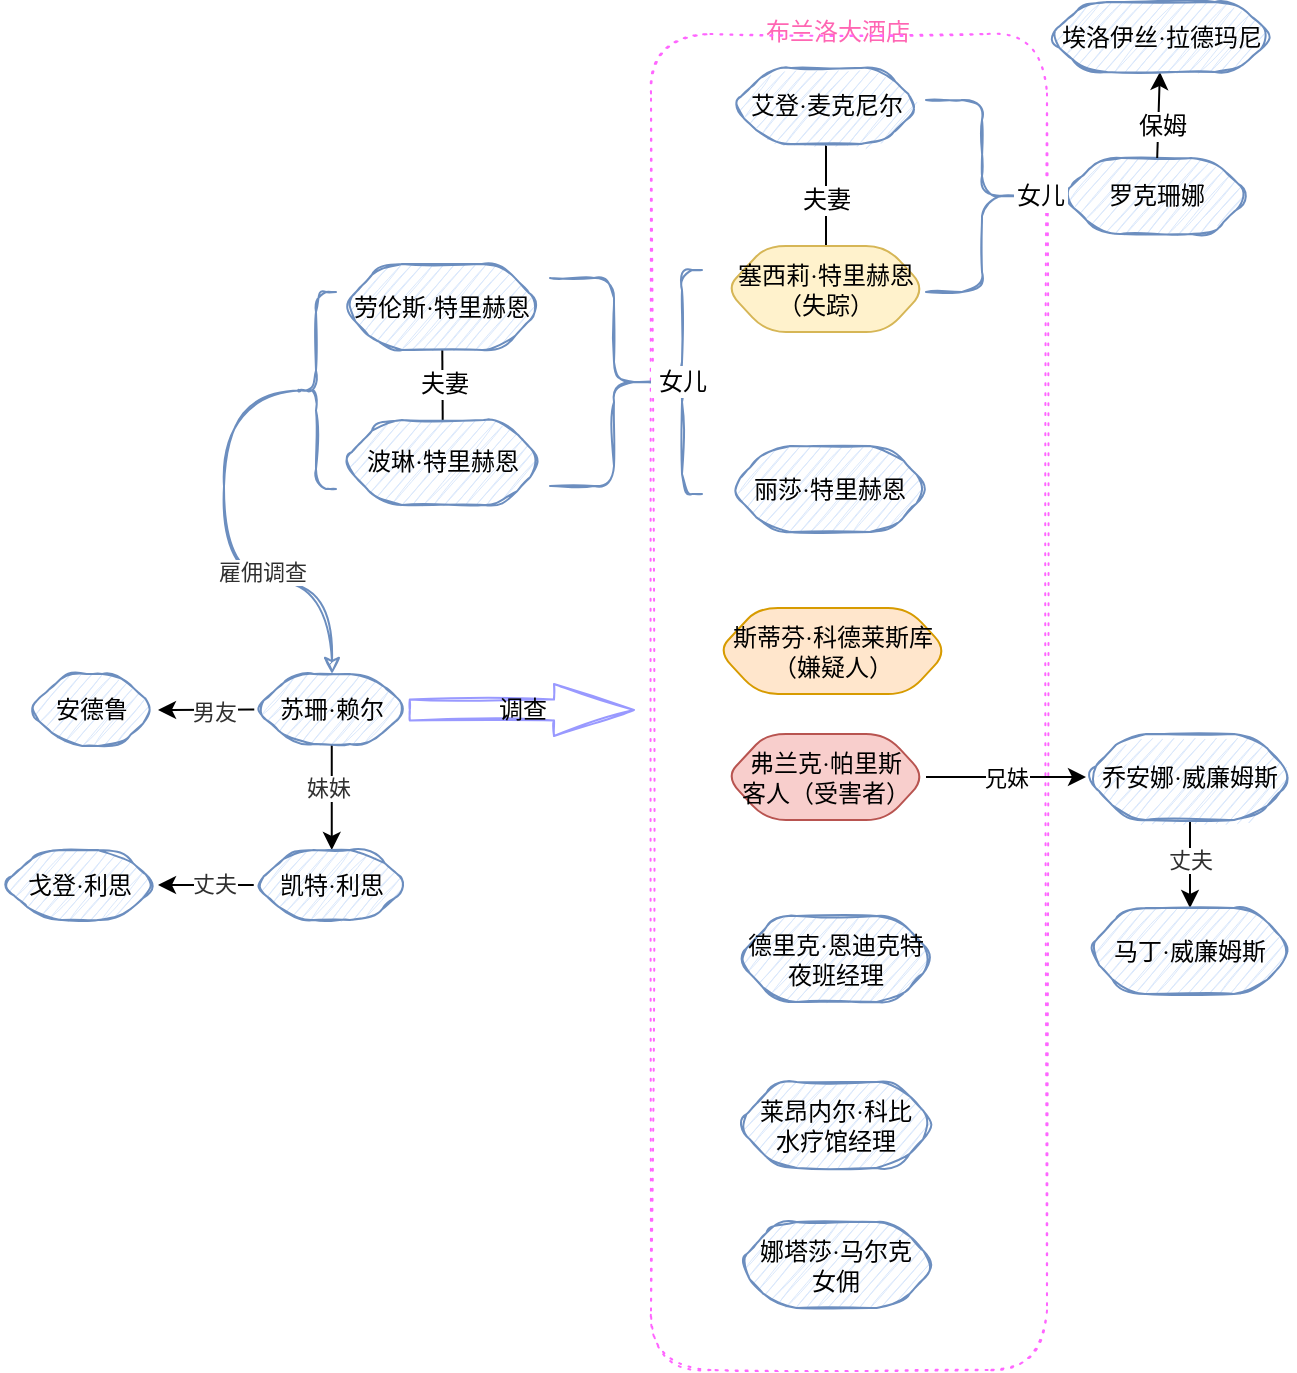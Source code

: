 <mxfile version="16.0.0" type="github">
  <diagram id="MXw0cYcsGM257r_ZbbDP" name="Page-1">
    <mxGraphModel dx="1328" dy="864" grid="0" gridSize="10" guides="1" tooltips="1" connect="1" arrows="1" fold="1" page="1" pageScale="1" pageWidth="827" pageHeight="1169" background="none" math="0" shadow="0">
      <root>
        <mxCell id="0" />
        <mxCell id="1" parent="0" />
        <mxCell id="oo8Prl5hbCjf0k8FOTMF-8" value="布兰洛大酒店" style="text;html=1;align=center;verticalAlign=middle;whiteSpace=wrap;rounded=0;sketch=0;fontFamily=Comic Sans MS;fontColor=#FF66B3;" vertex="1" parent="1">
          <mxGeometry x="433.5" y="109" width="93.5" height="30" as="geometry" />
        </mxCell>
        <mxCell id="uacHUbi1trWL338XFEOj-30" value="" style="rounded=1;whiteSpace=wrap;html=1;shadow=0;glass=0;sketch=1;fontFamily=Garamond;fontSize=12;strokeColor=#FF66FF;fillColor=none;dashed=1;strokeWidth=1;dashPattern=1 4;" parent="1" vertex="1">
          <mxGeometry x="387.5" y="125" width="198" height="668" as="geometry" />
        </mxCell>
        <mxCell id="oo8Prl5hbCjf0k8FOTMF-12" style="edgeStyle=none;rounded=0;orthogonalLoop=1;jettySize=auto;html=1;entryX=0.5;entryY=0;entryDx=0;entryDy=0;fontFamily=Comic Sans MS;fontColor=#FF66B3;" edge="1" parent="1" source="uacHUbi1trWL338XFEOj-3" target="oo8Prl5hbCjf0k8FOTMF-10">
          <mxGeometry relative="1" as="geometry" />
        </mxCell>
        <mxCell id="oo8Prl5hbCjf0k8FOTMF-15" value="&lt;font color=&quot;#303030&quot;&gt;妹妹&lt;/font&gt;" style="edgeLabel;html=1;align=center;verticalAlign=middle;resizable=0;points=[];fontFamily=Comic Sans MS;fontColor=#FF66B3;" vertex="1" connectable="0" parent="oo8Prl5hbCjf0k8FOTMF-12">
          <mxGeometry x="-0.17" y="-2" relative="1" as="geometry">
            <mxPoint as="offset" />
          </mxGeometry>
        </mxCell>
        <mxCell id="oo8Prl5hbCjf0k8FOTMF-14" style="edgeStyle=none;rounded=0;orthogonalLoop=1;jettySize=auto;html=1;entryX=1;entryY=0.5;entryDx=0;entryDy=0;fontFamily=Comic Sans MS;fontColor=#FF66B3;" edge="1" parent="1" source="uacHUbi1trWL338XFEOj-3" target="uacHUbi1trWL338XFEOj-4">
          <mxGeometry relative="1" as="geometry" />
        </mxCell>
        <mxCell id="oo8Prl5hbCjf0k8FOTMF-17" value="男友" style="edgeLabel;html=1;align=center;verticalAlign=middle;resizable=0;points=[];fontFamily=Comic Sans MS;fontColor=#303030;" vertex="1" connectable="0" parent="oo8Prl5hbCjf0k8FOTMF-14">
          <mxGeometry x="-0.371" y="1" relative="1" as="geometry">
            <mxPoint x="-5" as="offset" />
          </mxGeometry>
        </mxCell>
        <mxCell id="uacHUbi1trWL338XFEOj-3" value="&lt;span&gt;苏珊·赖尔&lt;/span&gt;" style="shape=hexagon;perimeter=hexagonPerimeter2;whiteSpace=wrap;html=1;fixedSize=1;rounded=1;shadow=0;glass=0;sketch=1;fontFamily=Garamond;fontSize=12;strokeColor=#6c8ebf;fillColor=#dae8fc;" parent="1" vertex="1">
          <mxGeometry x="188.88" y="445" width="78" height="35" as="geometry" />
        </mxCell>
        <mxCell id="uacHUbi1trWL338XFEOj-4" value="安德鲁" style="shape=hexagon;perimeter=hexagonPerimeter2;whiteSpace=wrap;html=1;fixedSize=1;rounded=1;shadow=0;glass=0;sketch=1;fontFamily=Garamond;fontSize=12;fontColor=default;strokeColor=#6c8ebf;fillColor=#dae8fc;" parent="1" vertex="1">
          <mxGeometry x="75.25" y="445" width="65.75" height="36" as="geometry" />
        </mxCell>
        <mxCell id="uacHUbi1trWL338XFEOj-9" style="edgeStyle=none;rounded=1;orthogonalLoop=1;jettySize=auto;html=1;fontFamily=Comic Sans MS;fontSize=12;fontColor=default;endArrow=none;endFill=0;" parent="1" source="uacHUbi1trWL338XFEOj-7" target="uacHUbi1trWL338XFEOj-8" edge="1">
          <mxGeometry relative="1" as="geometry" />
        </mxCell>
        <mxCell id="uacHUbi1trWL338XFEOj-10" value="夫妻" style="edgeLabel;html=1;align=center;verticalAlign=middle;resizable=0;points=[];fontSize=12;fontFamily=Comic Sans MS;fontColor=default;" parent="uacHUbi1trWL338XFEOj-9" vertex="1" connectable="0">
          <mxGeometry x="-0.314" y="1" relative="1" as="geometry">
            <mxPoint y="5" as="offset" />
          </mxGeometry>
        </mxCell>
        <mxCell id="uacHUbi1trWL338XFEOj-7" value="劳伦斯·特里赫恩" style="shape=hexagon;perimeter=hexagonPerimeter2;whiteSpace=wrap;html=1;fixedSize=1;rounded=1;shadow=0;glass=0;sketch=1;fontFamily=Comic Sans MS;fontSize=12;fillColor=#dae8fc;strokeColor=#6c8ebf;" parent="1" vertex="1">
          <mxGeometry x="233" y="240" width="100" height="43" as="geometry" />
        </mxCell>
        <mxCell id="uacHUbi1trWL338XFEOj-8" value="波琳·特里赫恩" style="shape=hexagon;perimeter=hexagonPerimeter2;whiteSpace=wrap;html=1;fixedSize=1;rounded=1;shadow=0;glass=0;sketch=1;fontFamily=Comic Sans MS;fontSize=12;fillColor=#dae8fc;strokeColor=#6c8ebf;" parent="1" vertex="1">
          <mxGeometry x="233" y="318" width="101" height="42.5" as="geometry" />
        </mxCell>
        <mxCell id="uacHUbi1trWL338XFEOj-19" style="edgeStyle=none;rounded=1;orthogonalLoop=1;jettySize=auto;html=1;entryX=0.5;entryY=1;entryDx=0;entryDy=0;fontFamily=Comic Sans MS;fontSize=12;fontColor=default;endArrow=none;endFill=0;startArrow=none;exitX=0.5;exitY=0;exitDx=0;exitDy=0;" parent="1" source="uacHUbi1trWL338XFEOj-11" target="uacHUbi1trWL338XFEOj-18" edge="1">
          <mxGeometry relative="1" as="geometry" />
        </mxCell>
        <mxCell id="uacHUbi1trWL338XFEOj-20" value="夫妻" style="edgeLabel;html=1;align=center;verticalAlign=middle;resizable=0;points=[];fontSize=12;fontFamily=Comic Sans MS;fontColor=default;" parent="uacHUbi1trWL338XFEOj-19" vertex="1" connectable="0">
          <mxGeometry x="0.104" y="2" relative="1" as="geometry">
            <mxPoint x="2" y="5" as="offset" />
          </mxGeometry>
        </mxCell>
        <mxCell id="uacHUbi1trWL338XFEOj-11" value="塞西莉·特里赫恩&lt;br&gt;（失踪）" style="shape=hexagon;perimeter=hexagonPerimeter2;whiteSpace=wrap;html=1;fixedSize=1;rounded=1;shadow=0;glass=0;sketch=0;fontFamily=Comic Sans MS;fontSize=12;strokeColor=#d6b656;fillColor=#fff2cc;" parent="1" vertex="1">
          <mxGeometry x="425" y="231" width="100" height="43" as="geometry" />
        </mxCell>
        <mxCell id="uacHUbi1trWL338XFEOj-13" value="丽莎·特里赫恩" style="shape=hexagon;perimeter=hexagonPerimeter2;whiteSpace=wrap;html=1;fixedSize=1;rounded=1;shadow=0;glass=0;sketch=1;fontFamily=Comic Sans MS;fontSize=12;fontColor=default;strokeColor=#6c8ebf;fillColor=#dae8fc;" parent="1" vertex="1">
          <mxGeometry x="427" y="331" width="100" height="43" as="geometry" />
        </mxCell>
        <mxCell id="uacHUbi1trWL338XFEOj-14" value="" style="shape=curlyBracket;whiteSpace=wrap;html=1;rounded=1;flipH=1;shadow=0;glass=0;sketch=1;fontFamily=Comic Sans MS;fontSize=12;fontColor=default;strokeColor=#6c8ebf;fillColor=#dae8fc;" parent="1" vertex="1">
          <mxGeometry x="337" y="247" width="64" height="104" as="geometry" />
        </mxCell>
        <mxCell id="uacHUbi1trWL338XFEOj-15" value="" style="shape=curlyBracket;whiteSpace=wrap;html=1;rounded=1;shadow=0;glass=0;sketch=1;fontFamily=Comic Sans MS;fontSize=12;fontColor=default;strokeColor=#6c8ebf;fillColor=#dae8fc;" parent="1" vertex="1">
          <mxGeometry x="393" y="243" width="20" height="112" as="geometry" />
        </mxCell>
        <mxCell id="uacHUbi1trWL338XFEOj-16" value="女儿" style="text;html=1;align=center;verticalAlign=middle;whiteSpace=wrap;rounded=0;shadow=0;glass=0;sketch=0;fontFamily=Comic Sans MS;fontSize=12;fillColor=default;" parent="1" vertex="1">
          <mxGeometry x="387.5" y="291" width="31" height="16" as="geometry" />
        </mxCell>
        <mxCell id="uacHUbi1trWL338XFEOj-18" value="艾登·麦克尼尔" style="shape=hexagon;perimeter=hexagonPerimeter2;whiteSpace=wrap;html=1;fixedSize=1;rounded=1;shadow=0;glass=0;sketch=1;fontFamily=Comic Sans MS;fontSize=12;fontColor=default;strokeColor=#6c8ebf;fillColor=#dae8fc;" parent="1" vertex="1">
          <mxGeometry x="427.5" y="142" width="95" height="38" as="geometry" />
        </mxCell>
        <mxCell id="uacHUbi1trWL338XFEOj-21" value="罗克珊娜" style="shape=hexagon;perimeter=hexagonPerimeter2;whiteSpace=wrap;html=1;fixedSize=1;rounded=1;shadow=0;glass=0;sketch=1;fontFamily=Comic Sans MS;fontSize=12;fontColor=default;strokeColor=#6c8ebf;fillColor=#dae8fc;" parent="1" vertex="1">
          <mxGeometry x="592.5" y="187" width="95" height="38" as="geometry" />
        </mxCell>
        <mxCell id="uacHUbi1trWL338XFEOj-23" value="" style="shape=curlyBracket;whiteSpace=wrap;html=1;rounded=1;flipH=1;shadow=0;glass=0;sketch=1;fontFamily=Comic Sans MS;fontSize=12;fontColor=default;strokeColor=#6c8ebf;fillColor=#dae8fc;size=0.5;gradientColor=none;" parent="1" vertex="1">
          <mxGeometry x="525" y="158" width="56" height="96" as="geometry" />
        </mxCell>
        <mxCell id="uacHUbi1trWL338XFEOj-24" value="女儿" style="text;html=1;strokeColor=none;fillColor=default;align=center;verticalAlign=middle;whiteSpace=wrap;rounded=0;shadow=0;glass=0;sketch=0;fontFamily=Comic Sans MS;fontSize=12;fontColor=default;" parent="1" vertex="1">
          <mxGeometry x="569" y="197.5" width="27" height="17" as="geometry" />
        </mxCell>
        <mxCell id="uacHUbi1trWL338XFEOj-28" value="" style="edgeStyle=none;rounded=1;orthogonalLoop=1;jettySize=auto;html=1;fontFamily=Comic Sans MS;fontSize=12;fontColor=default;endArrow=none;endFill=0;startArrow=classic;startFill=1;" parent="1" source="uacHUbi1trWL338XFEOj-25" target="uacHUbi1trWL338XFEOj-21" edge="1">
          <mxGeometry relative="1" as="geometry">
            <mxPoint x="626" y="190" as="targetPoint" />
          </mxGeometry>
        </mxCell>
        <mxCell id="uacHUbi1trWL338XFEOj-29" value="保姆" style="edgeLabel;html=1;align=center;verticalAlign=middle;resizable=0;points=[];fontSize=12;fontFamily=Comic Sans MS;fontColor=default;" parent="uacHUbi1trWL338XFEOj-28" vertex="1" connectable="0">
          <mxGeometry x="-0.288" y="1" relative="1" as="geometry">
            <mxPoint y="11" as="offset" />
          </mxGeometry>
        </mxCell>
        <mxCell id="uacHUbi1trWL338XFEOj-25" value="埃洛伊丝·拉德玛尼" style="shape=hexagon;perimeter=hexagonPerimeter2;whiteSpace=wrap;html=1;fixedSize=1;rounded=1;shadow=0;glass=0;sketch=1;fontFamily=Garamond;fontSize=12;fontColor=default;strokeColor=#6c8ebf;fillColor=#dae8fc;" parent="1" vertex="1">
          <mxGeometry x="585.5" y="109" width="114" height="35" as="geometry" />
        </mxCell>
        <mxCell id="uacHUbi1trWL338XFEOj-33" value="斯蒂芬·科德莱斯库&lt;br&gt;（嫌疑人）" style="shape=hexagon;perimeter=hexagonPerimeter2;whiteSpace=wrap;html=1;fixedSize=1;rounded=1;shadow=0;glass=0;sketch=0;fontFamily=Comic Sans MS;fontSize=12;strokeColor=#d79b00;fillColor=#ffe6cc;" parent="1" vertex="1">
          <mxGeometry x="421" y="412" width="115" height="43" as="geometry" />
        </mxCell>
        <mxCell id="oo8Prl5hbCjf0k8FOTMF-3" value="兄妹" style="edgeStyle=orthogonalEdgeStyle;rounded=0;orthogonalLoop=1;jettySize=auto;html=1;fontFamily=Comic Sans MS;" edge="1" parent="1" source="oo8Prl5hbCjf0k8FOTMF-1" target="oo8Prl5hbCjf0k8FOTMF-2">
          <mxGeometry relative="1" as="geometry" />
        </mxCell>
        <mxCell id="oo8Prl5hbCjf0k8FOTMF-1" value="弗兰克·帕里斯&lt;br&gt;客人（受害者）" style="shape=hexagon;perimeter=hexagonPerimeter2;whiteSpace=wrap;html=1;fixedSize=1;rounded=1;shadow=0;glass=0;sketch=0;fontFamily=Comic Sans MS;fontSize=12;strokeColor=#b85450;fillColor=#f8cecc;" vertex="1" parent="1">
          <mxGeometry x="425" y="475" width="100" height="43" as="geometry" />
        </mxCell>
        <mxCell id="oo8Prl5hbCjf0k8FOTMF-5" style="rounded=0;orthogonalLoop=1;jettySize=auto;html=1;entryX=0.5;entryY=0;entryDx=0;entryDy=0;fontFamily=Comic Sans MS;" edge="1" parent="1" source="oo8Prl5hbCjf0k8FOTMF-2" target="oo8Prl5hbCjf0k8FOTMF-4">
          <mxGeometry relative="1" as="geometry" />
        </mxCell>
        <mxCell id="oo8Prl5hbCjf0k8FOTMF-18" value="丈夫" style="edgeLabel;html=1;align=center;verticalAlign=middle;resizable=0;points=[];fontFamily=Comic Sans MS;fontColor=#303030;" vertex="1" connectable="0" parent="oo8Prl5hbCjf0k8FOTMF-5">
          <mxGeometry x="-0.118" relative="1" as="geometry">
            <mxPoint as="offset" />
          </mxGeometry>
        </mxCell>
        <mxCell id="oo8Prl5hbCjf0k8FOTMF-2" value="乔安娜·威廉姆斯" style="shape=hexagon;perimeter=hexagonPerimeter2;whiteSpace=wrap;html=1;fixedSize=1;rounded=1;shadow=0;glass=0;sketch=1;fontFamily=Garamond;fontSize=12;strokeColor=#6c8ebf;fillColor=#dae8fc;" vertex="1" parent="1">
          <mxGeometry x="605" y="475" width="104" height="43" as="geometry" />
        </mxCell>
        <mxCell id="oo8Prl5hbCjf0k8FOTMF-4" value="马丁·威廉姆斯" style="shape=hexagon;perimeter=hexagonPerimeter2;whiteSpace=wrap;html=1;fixedSize=1;rounded=1;shadow=0;glass=0;sketch=1;fontFamily=Garamond;fontSize=12;strokeColor=#6c8ebf;fillColor=#dae8fc;" vertex="1" parent="1">
          <mxGeometry x="605" y="562" width="104" height="43" as="geometry" />
        </mxCell>
        <mxCell id="oo8Prl5hbCjf0k8FOTMF-6" value="德里克·恩迪克特&lt;br&gt;夜班经理" style="shape=hexagon;perimeter=hexagonPerimeter2;whiteSpace=wrap;html=1;fixedSize=1;rounded=1;shadow=0;glass=0;sketch=1;fontFamily=Garamond;fontSize=12;fontColor=default;strokeColor=#6c8ebf;fillColor=#dae8fc;" vertex="1" parent="1">
          <mxGeometry x="430.25" y="566" width="100" height="43" as="geometry" />
        </mxCell>
        <mxCell id="oo8Prl5hbCjf0k8FOTMF-7" value="莱昂内尔·科比&lt;br&gt;水疗馆经理" style="shape=hexagon;perimeter=hexagonPerimeter2;whiteSpace=wrap;html=1;fixedSize=1;rounded=1;shadow=0;glass=0;sketch=1;fontFamily=Garamond;fontSize=12;fontColor=default;strokeColor=#6c8ebf;fillColor=#dae8fc;" vertex="1" parent="1">
          <mxGeometry x="430.25" y="649" width="100" height="43" as="geometry" />
        </mxCell>
        <mxCell id="oo8Prl5hbCjf0k8FOTMF-9" value="娜塔莎·马尔克&lt;br&gt;女佣" style="shape=hexagon;perimeter=hexagonPerimeter2;whiteSpace=wrap;html=1;fixedSize=1;rounded=1;shadow=0;glass=0;sketch=1;fontFamily=Garamond;fontSize=12;fontColor=default;strokeColor=#6c8ebf;fillColor=#dae8fc;" vertex="1" parent="1">
          <mxGeometry x="430.25" y="719" width="100" height="43" as="geometry" />
        </mxCell>
        <mxCell id="oo8Prl5hbCjf0k8FOTMF-13" style="edgeStyle=none;rounded=0;orthogonalLoop=1;jettySize=auto;html=1;fontFamily=Comic Sans MS;fontColor=#FF66B3;" edge="1" parent="1" source="oo8Prl5hbCjf0k8FOTMF-10" target="oo8Prl5hbCjf0k8FOTMF-11">
          <mxGeometry relative="1" as="geometry" />
        </mxCell>
        <mxCell id="oo8Prl5hbCjf0k8FOTMF-16" value="丈夫" style="edgeLabel;html=1;align=center;verticalAlign=middle;resizable=0;points=[];fontFamily=Comic Sans MS;fontColor=#303030;" vertex="1" connectable="0" parent="oo8Prl5hbCjf0k8FOTMF-13">
          <mxGeometry x="-0.04" y="-1" relative="1" as="geometry">
            <mxPoint x="3" as="offset" />
          </mxGeometry>
        </mxCell>
        <mxCell id="oo8Prl5hbCjf0k8FOTMF-10" value="&lt;span&gt;凯特·利思&lt;/span&gt;" style="shape=hexagon;perimeter=hexagonPerimeter2;whiteSpace=wrap;html=1;fixedSize=1;rounded=1;shadow=0;glass=0;sketch=1;fontFamily=Garamond;fontSize=12;strokeColor=#6c8ebf;fillColor=#dae8fc;" vertex="1" parent="1">
          <mxGeometry x="188.88" y="533" width="78" height="35" as="geometry" />
        </mxCell>
        <mxCell id="oo8Prl5hbCjf0k8FOTMF-11" value="&lt;span&gt;戈登·利思&lt;/span&gt;" style="shape=hexagon;perimeter=hexagonPerimeter2;whiteSpace=wrap;html=1;fixedSize=1;rounded=1;shadow=0;glass=0;sketch=1;fontFamily=Garamond;fontSize=12;strokeColor=#6c8ebf;fillColor=#dae8fc;" vertex="1" parent="1">
          <mxGeometry x="63" y="533" width="78" height="35" as="geometry" />
        </mxCell>
        <mxCell id="oo8Prl5hbCjf0k8FOTMF-22" style="edgeStyle=orthogonalEdgeStyle;rounded=0;orthogonalLoop=1;jettySize=auto;html=1;fontFamily=Comic Sans MS;fontColor=#303030;exitX=0.1;exitY=0.5;exitDx=0;exitDy=0;exitPerimeter=0;curved=1;fillColor=#dae8fc;strokeColor=#6c8ebf;sketch=1;" edge="1" parent="1" source="oo8Prl5hbCjf0k8FOTMF-21">
          <mxGeometry relative="1" as="geometry">
            <mxPoint x="228" y="445" as="targetPoint" />
            <Array as="points">
              <mxPoint x="174" y="303" />
              <mxPoint x="174" y="399" />
              <mxPoint x="228" y="399" />
            </Array>
          </mxGeometry>
        </mxCell>
        <mxCell id="oo8Prl5hbCjf0k8FOTMF-23" value="雇佣调查" style="edgeLabel;html=1;align=center;verticalAlign=middle;resizable=0;points=[];fontFamily=Comic Sans MS;fontColor=#303030;" vertex="1" connectable="0" parent="oo8Prl5hbCjf0k8FOTMF-22">
          <mxGeometry x="0.299" y="5" relative="1" as="geometry">
            <mxPoint as="offset" />
          </mxGeometry>
        </mxCell>
        <mxCell id="oo8Prl5hbCjf0k8FOTMF-21" value="" style="shape=curlyBracket;whiteSpace=wrap;html=1;rounded=1;shadow=0;glass=0;sketch=1;fontFamily=Comic Sans MS;fontSize=12;fontColor=default;strokeColor=#6c8ebf;fillColor=#dae8fc;" vertex="1" parent="1">
          <mxGeometry x="210" y="254" width="20" height="98.5" as="geometry" />
        </mxCell>
        <mxCell id="oo8Prl5hbCjf0k8FOTMF-24" value="调查" style="html=1;shadow=0;dashed=0;align=center;verticalAlign=middle;shape=mxgraph.arrows2.arrow;dy=0.6;dx=40;notch=0;rounded=1;sketch=1;fontFamily=Comic Sans MS;strokeColor=#9999FF;" vertex="1" parent="1">
          <mxGeometry x="266.88" y="450" width="112.12" height="26" as="geometry" />
        </mxCell>
      </root>
    </mxGraphModel>
  </diagram>
</mxfile>
